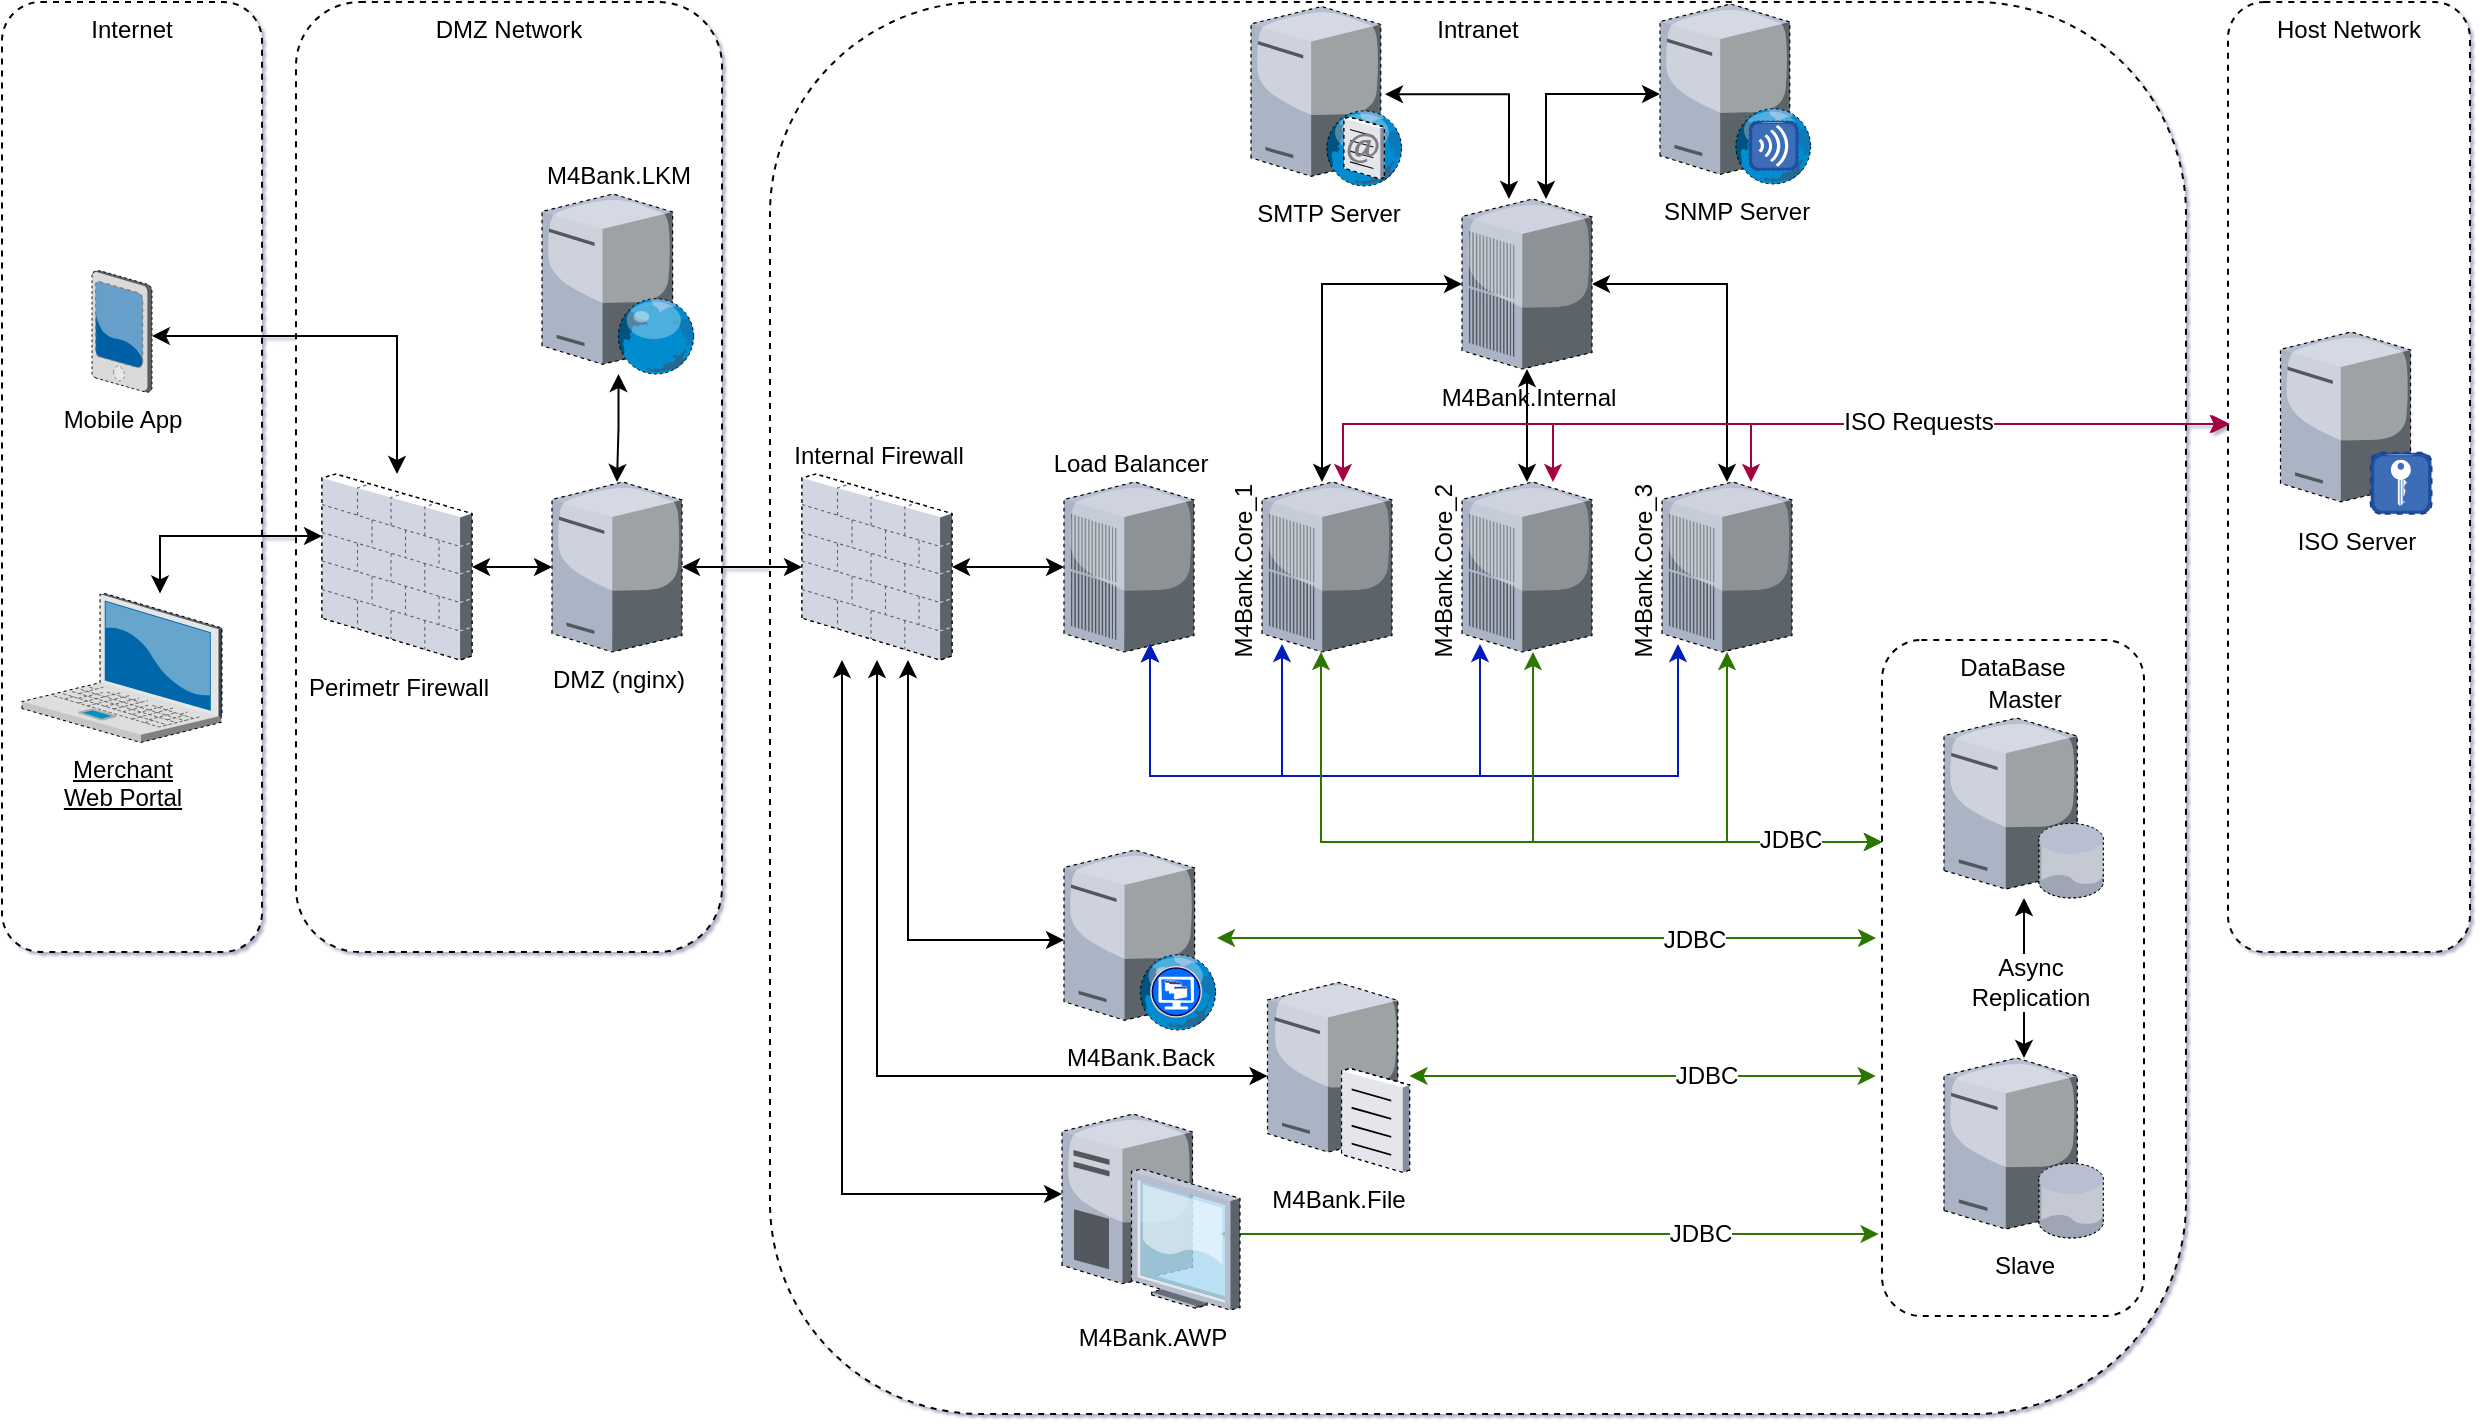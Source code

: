 <mxfile version="11.0.7" type="github"><diagram id="UhKXoyNwsHf2ZuSdMVpG" name="Страница 1"><mxGraphModel dx="1186" dy="903" grid="1" gridSize="11" guides="1" tooltips="1" connect="1" arrows="1" fold="1" page="1" pageScale="1" pageWidth="1169" pageHeight="827" background="none" math="0" shadow="1"><root><mxCell id="0"/><mxCell id="1" parent="0"/><mxCell id="feJHSaFiY65a6qKmCWj5-133" value="Host Network" style="whiteSpace=wrap;html=1;dashed=1;verticalAlign=top;rounded=1;" vertex="1" parent="1"><mxGeometry x="1133" y="20" width="121" height="475" as="geometry"/></mxCell><mxCell id="feJHSaFiY65a6qKmCWj5-171" value="Intranet" style="whiteSpace=wrap;html=1;dashed=1;verticalAlign=top;rounded=1;" vertex="1" parent="1"><mxGeometry x="404" y="20" width="708" height="706" as="geometry"/></mxCell><mxCell id="feJHSaFiY65a6qKmCWj5-39" value="DMZ Network" style="whiteSpace=wrap;html=1;dashed=1;verticalAlign=top;rounded=1;" vertex="1" parent="1"><mxGeometry x="167" y="20" width="213" height="475" as="geometry"/></mxCell><mxCell id="feJHSaFiY65a6qKmCWj5-3" value="Internet" style="whiteSpace=wrap;html=1;dashed=1;verticalAlign=top;rounded=1;" vertex="1" parent="1"><mxGeometry x="20" y="20" width="130" height="475" as="geometry"/></mxCell><mxCell id="feJHSaFiY65a6qKmCWj5-22" value="" style="edgeStyle=orthogonalEdgeStyle;rounded=0;orthogonalLoop=1;jettySize=auto;html=1;startArrow=classic;startFill=1;" edge="1" parent="1" source="feJHSaFiY65a6qKmCWj5-9" target="feJHSaFiY65a6qKmCWj5-18"><mxGeometry relative="1" as="geometry"/></mxCell><mxCell id="feJHSaFiY65a6qKmCWj5-9" value="Perimetr Firewall" style="verticalLabelPosition=bottom;aspect=fixed;html=1;verticalAlign=top;strokeColor=none;align=center;outlineConnect=0;shape=mxgraph.citrix.firewall;dashed=1;" vertex="1" parent="1"><mxGeometry x="180" y="256" width="75" height="93" as="geometry"/></mxCell><mxCell id="feJHSaFiY65a6qKmCWj5-174" value="" style="edgeStyle=elbowEdgeStyle;rounded=0;orthogonalLoop=1;jettySize=auto;elbow=vertical;html=1;startArrow=classic;startFill=1;" edge="1" parent="1" source="feJHSaFiY65a6qKmCWj5-6" target="feJHSaFiY65a6qKmCWj5-9"><mxGeometry relative="1" as="geometry"><Array as="points"><mxPoint x="143" y="187"/></Array></mxGeometry></mxCell><mxCell id="feJHSaFiY65a6qKmCWj5-6" value="Mobile App" style="verticalLabelPosition=bottom;aspect=fixed;html=1;verticalAlign=top;strokeColor=none;align=center;outlineConnect=0;shape=mxgraph.citrix.pda;dashed=1;" vertex="1" parent="1"><mxGeometry x="65" y="154.25" width="30" height="61" as="geometry"/></mxCell><mxCell id="feJHSaFiY65a6qKmCWj5-23" value="" style="edgeStyle=orthogonalEdgeStyle;rounded=0;orthogonalLoop=1;jettySize=auto;html=1;startArrow=classic;startFill=1;" edge="1" parent="1" source="feJHSaFiY65a6qKmCWj5-7" target="feJHSaFiY65a6qKmCWj5-9"><mxGeometry relative="1" as="geometry"><Array as="points"><mxPoint x="99" y="287"/></Array></mxGeometry></mxCell><mxCell id="feJHSaFiY65a6qKmCWj5-7" value="Merchant&lt;br&gt;Web Portal" style="verticalLabelPosition=bottom;aspect=fixed;html=1;verticalAlign=top;strokeColor=none;align=center;outlineConnect=0;shape=mxgraph.citrix.laptop_2;dashed=1;fontStyle=4" vertex="1" parent="1"><mxGeometry x="30" y="315.75" width="100" height="74.5" as="geometry"/></mxCell><mxCell id="feJHSaFiY65a6qKmCWj5-43" value="" style="edgeStyle=orthogonalEdgeStyle;rounded=0;orthogonalLoop=1;jettySize=auto;html=1;startArrow=classic;startFill=1;" edge="1" parent="1" source="feJHSaFiY65a6qKmCWj5-18" target="feJHSaFiY65a6qKmCWj5-41"><mxGeometry relative="1" as="geometry"/></mxCell><mxCell id="feJHSaFiY65a6qKmCWj5-18" value="DMZ (nginx)" style="verticalLabelPosition=bottom;aspect=fixed;html=1;verticalAlign=top;strokeColor=none;align=center;outlineConnect=0;shape=mxgraph.citrix.license_server;dashed=1;" vertex="1" parent="1"><mxGeometry x="295" y="260" width="65" height="85" as="geometry"/></mxCell><mxCell id="feJHSaFiY65a6qKmCWj5-36" value="" style="edgeStyle=orthogonalEdgeStyle;rounded=0;orthogonalLoop=1;jettySize=auto;html=1;startArrow=classic;startFill=1;" edge="1" parent="1" source="feJHSaFiY65a6qKmCWj5-26" target="feJHSaFiY65a6qKmCWj5-18"><mxGeometry relative="1" as="geometry"/></mxCell><mxCell id="feJHSaFiY65a6qKmCWj5-26" value="M4Bank.LKM" style="verticalLabelPosition=top;aspect=fixed;html=1;verticalAlign=bottom;strokeColor=none;align=center;outlineConnect=0;shape=mxgraph.citrix.web_server;dashed=1;horizontal=1;labelPosition=center;" vertex="1" parent="1"><mxGeometry x="290" y="116" width="76.5" height="90" as="geometry"/></mxCell><mxCell id="feJHSaFiY65a6qKmCWj5-51" value="" style="edgeStyle=orthogonalEdgeStyle;rounded=0;orthogonalLoop=1;jettySize=auto;html=1;startArrow=classic;startFill=1;" edge="1" parent="1" source="feJHSaFiY65a6qKmCWj5-41" target="feJHSaFiY65a6qKmCWj5-44"><mxGeometry relative="1" as="geometry"/></mxCell><mxCell id="feJHSaFiY65a6qKmCWj5-165" value="" style="edgeStyle=elbowEdgeStyle;rounded=0;orthogonalLoop=1;jettySize=auto;elbow=vertical;html=1;startArrow=classic;startFill=1;" edge="1" parent="1" source="feJHSaFiY65a6qKmCWj5-41" target="feJHSaFiY65a6qKmCWj5-155"><mxGeometry relative="1" as="geometry"><mxPoint x="457.5" y="429" as="targetPoint"/><Array as="points"><mxPoint x="440" y="616"/><mxPoint x="528" y="625"/></Array></mxGeometry></mxCell><mxCell id="feJHSaFiY65a6qKmCWj5-41" value="Internal Firewall" style="verticalLabelPosition=top;aspect=fixed;html=1;verticalAlign=bottom;strokeColor=none;align=center;outlineConnect=0;shape=mxgraph.citrix.firewall;dashed=1;labelPosition=center;" vertex="1" parent="1"><mxGeometry x="420" y="256" width="75" height="93" as="geometry"/></mxCell><mxCell id="feJHSaFiY65a6qKmCWj5-90" value="" style="edgeStyle=elbowEdgeStyle;rounded=0;orthogonalLoop=1;jettySize=auto;html=1;startArrow=classic;startFill=1;elbow=vertical;fillColor=#0050ef;strokeColor=#001DBC;" edge="1" parent="1"><mxGeometry relative="1" as="geometry"><mxPoint x="594" y="341" as="sourcePoint"/><mxPoint x="858" y="341" as="targetPoint"/><Array as="points"><mxPoint x="726" y="407"/></Array></mxGeometry></mxCell><mxCell id="feJHSaFiY65a6qKmCWj5-44" value="Load Balancer" style="verticalLabelPosition=top;aspect=fixed;html=1;verticalAlign=bottom;strokeColor=none;align=center;outlineConnect=0;shape=mxgraph.citrix.pbx_server;dashed=1;labelPosition=center;" vertex="1" parent="1"><mxGeometry x="551" y="260" width="65" height="85" as="geometry"/></mxCell><mxCell id="feJHSaFiY65a6qKmCWj5-96" value="" style="edgeStyle=orthogonalEdgeStyle;rounded=0;orthogonalLoop=1;jettySize=auto;html=1;startArrow=classic;startFill=1;" edge="1" parent="1" source="feJHSaFiY65a6qKmCWj5-56" target="feJHSaFiY65a6qKmCWj5-68"><mxGeometry relative="1" as="geometry"/></mxCell><mxCell id="feJHSaFiY65a6qKmCWj5-56" value="M4Bank.Core_2" style="verticalLabelPosition=middle;aspect=fixed;html=1;verticalAlign=bottom;strokeColor=none;align=right;outlineConnect=0;shape=mxgraph.citrix.pbx_server;dashed=1;labelPosition=left;horizontal=0;" vertex="1" parent="1"><mxGeometry x="750" y="260" width="65" height="85" as="geometry"/></mxCell><mxCell id="feJHSaFiY65a6qKmCWj5-102" value="" style="edgeStyle=orthogonalEdgeStyle;rounded=0;orthogonalLoop=1;jettySize=auto;html=1;startArrow=classic;startFill=1;" edge="1" parent="1"><mxGeometry relative="1" as="geometry"><mxPoint x="773.483" y="118.5" as="sourcePoint"/><mxPoint x="711.5" y="66.069" as="targetPoint"/><Array as="points"><mxPoint x="774" y="66"/></Array></mxGeometry></mxCell><mxCell id="feJHSaFiY65a6qKmCWj5-152" value="" style="edgeStyle=elbowEdgeStyle;rounded=0;orthogonalLoop=1;jettySize=auto;elbow=vertical;html=1;startArrow=classic;startFill=1;" edge="1" parent="1" source="feJHSaFiY65a6qKmCWj5-68" target="feJHSaFiY65a6qKmCWj5-150"><mxGeometry relative="1" as="geometry"><mxPoint x="792" y="39" as="targetPoint"/><Array as="points"><mxPoint x="792" y="66"/><mxPoint x="792" y="88"/><mxPoint x="825" y="66"/></Array></mxGeometry></mxCell><mxCell id="feJHSaFiY65a6qKmCWj5-68" value="M4Bank.Internal" style="verticalLabelPosition=bottom;aspect=fixed;html=1;verticalAlign=top;strokeColor=none;align=center;outlineConnect=0;shape=mxgraph.citrix.pbx_server;dashed=1;" vertex="1" parent="1"><mxGeometry x="750" y="118.5" width="65" height="85" as="geometry"/></mxCell><mxCell id="feJHSaFiY65a6qKmCWj5-98" value="" style="edgeStyle=orthogonalEdgeStyle;rounded=0;orthogonalLoop=1;jettySize=auto;html=1;startArrow=classic;startFill=1;" edge="1" parent="1" source="feJHSaFiY65a6qKmCWj5-58" target="feJHSaFiY65a6qKmCWj5-68"><mxGeometry relative="1" as="geometry"><mxPoint x="882.5" y="180" as="targetPoint"/><Array as="points"><mxPoint x="883" y="161"/></Array></mxGeometry></mxCell><mxCell id="feJHSaFiY65a6qKmCWj5-140" value="" style="edgeStyle=elbowEdgeStyle;rounded=0;orthogonalLoop=1;jettySize=auto;elbow=vertical;html=1;startArrow=classic;startFill=1;fillColor=#d80073;strokeColor=#A50040;" edge="1" parent="1"><mxGeometry relative="1" as="geometry"><mxPoint x="894.5" y="260" as="sourcePoint"/><mxPoint x="1134" y="231" as="targetPoint"/><Array as="points"><mxPoint x="1024" y="231"/></Array></mxGeometry></mxCell><mxCell id="feJHSaFiY65a6qKmCWj5-145" value="" style="edgeStyle=elbowEdgeStyle;rounded=0;orthogonalLoop=1;jettySize=auto;elbow=vertical;html=1;startArrow=classic;startFill=1;fillColor=#60a917;strokeColor=#2D7600;" edge="1" parent="1" source="feJHSaFiY65a6qKmCWj5-58" target="feJHSaFiY65a6qKmCWj5-113"><mxGeometry relative="1" as="geometry"><mxPoint x="882.5" y="425" as="targetPoint"/><Array as="points"><mxPoint x="938" y="440"/></Array></mxGeometry></mxCell><mxCell id="feJHSaFiY65a6qKmCWj5-58" value="M4Bank.Core_3" style="verticalLabelPosition=middle;aspect=fixed;html=1;verticalAlign=bottom;strokeColor=none;align=right;outlineConnect=0;shape=mxgraph.citrix.pbx_server;dashed=1;horizontal=0;labelPosition=left;" vertex="1" parent="1"><mxGeometry x="850" y="260" width="65" height="85" as="geometry"/></mxCell><mxCell id="feJHSaFiY65a6qKmCWj5-95" value="" style="edgeStyle=orthogonalEdgeStyle;rounded=0;orthogonalLoop=1;jettySize=auto;html=1;startArrow=classic;startFill=1;" edge="1" parent="1" source="feJHSaFiY65a6qKmCWj5-57" target="feJHSaFiY65a6qKmCWj5-68"><mxGeometry relative="1" as="geometry"><mxPoint x="682.5" y="180" as="targetPoint"/><Array as="points"><mxPoint x="680" y="161"/></Array></mxGeometry></mxCell><mxCell id="feJHSaFiY65a6qKmCWj5-57" value="M4Bank.Core_1" style="verticalLabelPosition=middle;aspect=fixed;html=1;verticalAlign=bottom;strokeColor=none;align=right;outlineConnect=0;shape=mxgraph.citrix.pbx_server;dashed=1;labelPosition=left;horizontal=0;" vertex="1" parent="1"><mxGeometry x="650" y="260" width="65" height="85" as="geometry"/></mxCell><mxCell id="feJHSaFiY65a6qKmCWj5-100" value="SMTP Server" style="verticalLabelPosition=bottom;aspect=fixed;html=1;verticalAlign=top;strokeColor=none;align=center;outlineConnect=0;shape=mxgraph.citrix.smtp_server;dashed=1;" vertex="1" parent="1"><mxGeometry x="644.5" y="20.0" width="76" height="92" as="geometry"/></mxCell><mxCell id="feJHSaFiY65a6qKmCWj5-119" value="" style="group" vertex="1" connectable="0" parent="1"><mxGeometry x="960" y="339.0" width="131" height="338" as="geometry"/></mxCell><mxCell id="feJHSaFiY65a6qKmCWj5-113" value="DataBase" style="whiteSpace=wrap;html=1;dashed=1;verticalAlign=top;rounded=1;aspect=fixed;" vertex="1" parent="feJHSaFiY65a6qKmCWj5-119"><mxGeometry width="131" height="338" as="geometry"/></mxCell><mxCell id="feJHSaFiY65a6qKmCWj5-110" value="" style="group;rounded=0;" vertex="1" connectable="0" parent="feJHSaFiY65a6qKmCWj5-119"><mxGeometry x="31" y="39" width="80" height="260" as="geometry"/></mxCell><mxCell id="feJHSaFiY65a6qKmCWj5-107" value="Master&lt;br&gt;" style="verticalLabelPosition=top;aspect=fixed;html=1;verticalAlign=bottom;strokeColor=none;align=center;outlineConnect=0;shape=mxgraph.citrix.database_server;dashed=1;labelPosition=center;" vertex="1" parent="feJHSaFiY65a6qKmCWj5-110"><mxGeometry width="80" height="90" as="geometry"/></mxCell><mxCell id="feJHSaFiY65a6qKmCWj5-108" value="Slave&lt;br&gt;" style="verticalLabelPosition=bottom;aspect=fixed;html=1;verticalAlign=top;strokeColor=none;align=center;outlineConnect=0;shape=mxgraph.citrix.database_server;dashed=1;" vertex="1" parent="feJHSaFiY65a6qKmCWj5-110"><mxGeometry y="170.0" width="80" height="90" as="geometry"/></mxCell><mxCell id="feJHSaFiY65a6qKmCWj5-109" value="" style="edgeStyle=orthogonalEdgeStyle;rounded=0;orthogonalLoop=1;jettySize=auto;html=1;startArrow=classic;startFill=1;" edge="1" parent="feJHSaFiY65a6qKmCWj5-110" source="feJHSaFiY65a6qKmCWj5-107" target="feJHSaFiY65a6qKmCWj5-108"><mxGeometry relative="1" as="geometry"/></mxCell><mxCell id="feJHSaFiY65a6qKmCWj5-183" value="Async&lt;br&gt;Replication" style="text;html=1;resizable=0;points=[];align=center;verticalAlign=middle;labelBackgroundColor=#ffffff;" vertex="1" connectable="0" parent="feJHSaFiY65a6qKmCWj5-109"><mxGeometry x="0.017" y="3" relative="1" as="geometry"><mxPoint y="1" as="offset"/></mxGeometry></mxCell><mxCell id="feJHSaFiY65a6qKmCWj5-128" value="" style="edgeStyle=elbowEdgeStyle;rounded=0;orthogonalLoop=1;jettySize=auto;html=1;startArrow=classic;startFill=1;elbow=vertical;fillColor=#0050ef;strokeColor=#001DBC;" edge="1" parent="1"><mxGeometry relative="1" as="geometry"><mxPoint x="594" y="341" as="sourcePoint"/><mxPoint x="759" y="341" as="targetPoint"/><Array as="points"><mxPoint x="671" y="407"/></Array></mxGeometry></mxCell><mxCell id="feJHSaFiY65a6qKmCWj5-129" value="" style="edgeStyle=elbowEdgeStyle;rounded=0;orthogonalLoop=1;jettySize=auto;html=1;startArrow=classic;startFill=1;elbow=vertical;fillColor=#0050ef;strokeColor=#001DBC;" edge="1" parent="1"><mxGeometry relative="1" as="geometry"><mxPoint x="594" y="341.0" as="sourcePoint"/><mxPoint x="660" y="341" as="targetPoint"/><Array as="points"><mxPoint x="671" y="407"/></Array></mxGeometry></mxCell><mxCell id="feJHSaFiY65a6qKmCWj5-146" value="" style="edgeStyle=elbowEdgeStyle;rounded=0;orthogonalLoop=1;jettySize=auto;elbow=vertical;html=1;startArrow=classic;startFill=1;fillColor=#60a917;strokeColor=#2D7600;" edge="1" parent="1"><mxGeometry relative="1" as="geometry"><mxPoint x="785.5" y="345" as="sourcePoint"/><mxPoint x="960" y="440" as="targetPoint"/><Array as="points"><mxPoint x="695" y="440"/></Array></mxGeometry></mxCell><mxCell id="feJHSaFiY65a6qKmCWj5-147" value="" style="edgeStyle=elbowEdgeStyle;rounded=0;orthogonalLoop=1;jettySize=auto;elbow=vertical;html=1;startArrow=classic;startFill=1;fillColor=#60a917;strokeColor=#2D7600;" edge="1" parent="1"><mxGeometry relative="1" as="geometry"><mxPoint x="679.5" y="345" as="sourcePoint"/><mxPoint x="960" y="440" as="targetPoint"/><Array as="points"><mxPoint x="735" y="440"/></Array></mxGeometry></mxCell><mxCell id="feJHSaFiY65a6qKmCWj5-176" value="JDBC" style="text;html=1;resizable=0;points=[];align=center;verticalAlign=middle;labelBackgroundColor=#ffffff;" vertex="1" connectable="0" parent="feJHSaFiY65a6qKmCWj5-147"><mxGeometry x="0.755" y="4" relative="1" as="geometry"><mxPoint y="3" as="offset"/></mxGeometry></mxCell><mxCell id="feJHSaFiY65a6qKmCWj5-148" value="" style="edgeStyle=elbowEdgeStyle;rounded=0;orthogonalLoop=1;jettySize=auto;elbow=vertical;html=1;startArrow=classic;startFill=1;fillColor=#d80073;strokeColor=#A50040;" edge="1" parent="1"><mxGeometry relative="1" as="geometry"><mxPoint x="690.5" y="260" as="sourcePoint"/><mxPoint x="1133" y="231" as="targetPoint"/><Array as="points"><mxPoint x="820" y="231"/></Array></mxGeometry></mxCell><mxCell id="feJHSaFiY65a6qKmCWj5-149" value="" style="edgeStyle=elbowEdgeStyle;rounded=0;orthogonalLoop=1;jettySize=auto;elbow=vertical;html=1;startArrow=classic;startFill=1;fillColor=#d80073;strokeColor=#A50040;" edge="1" parent="1"><mxGeometry relative="1" as="geometry"><mxPoint x="795.5" y="260" as="sourcePoint"/><mxPoint x="1133" y="231" as="targetPoint"/><Array as="points"><mxPoint x="925" y="231"/></Array></mxGeometry></mxCell><mxCell id="feJHSaFiY65a6qKmCWj5-175" value="ISO Requests" style="text;html=1;resizable=0;points=[];align=center;verticalAlign=middle;labelBackgroundColor=#ffffff;" vertex="1" connectable="0" parent="feJHSaFiY65a6qKmCWj5-149"><mxGeometry x="0.148" y="3" relative="1" as="geometry"><mxPoint x="1" y="2" as="offset"/></mxGeometry></mxCell><mxCell id="feJHSaFiY65a6qKmCWj5-150" value="SNMP Server" style="verticalLabelPosition=bottom;aspect=fixed;html=1;verticalAlign=top;strokeColor=none;align=center;outlineConnect=0;shape=mxgraph.citrix.xenapp_services;rounded=1;dashed=1;" vertex="1" parent="1"><mxGeometry x="849" y="21" width="76" height="90" as="geometry"/></mxCell><mxCell id="feJHSaFiY65a6qKmCWj5-161" value="" style="edgeStyle=elbowEdgeStyle;rounded=0;orthogonalLoop=1;jettySize=auto;elbow=vertical;html=1;startArrow=classic;startFill=1;entryX=-0.023;entryY=0.811;entryDx=0;entryDy=0;entryPerimeter=0;fillColor=#60a917;strokeColor=#2D7600;" edge="1" parent="1" source="feJHSaFiY65a6qKmCWj5-153"><mxGeometry relative="1" as="geometry"><mxPoint x="956.857" y="557.143" as="targetPoint"/></mxGeometry></mxCell><mxCell id="feJHSaFiY65a6qKmCWj5-181" value="JDBC" style="text;html=1;resizable=0;points=[];align=center;verticalAlign=middle;labelBackgroundColor=#ffffff;" vertex="1" connectable="0" parent="feJHSaFiY65a6qKmCWj5-161"><mxGeometry x="0.271" relative="1" as="geometry"><mxPoint as="offset"/></mxGeometry></mxCell><mxCell id="feJHSaFiY65a6qKmCWj5-167" value="" style="edgeStyle=elbowEdgeStyle;rounded=0;orthogonalLoop=1;jettySize=auto;elbow=vertical;html=1;startArrow=classic;startFill=1;" edge="1" parent="1"><mxGeometry relative="1" as="geometry"><mxPoint x="652.75" y="557" as="sourcePoint"/><mxPoint x="457.5" y="349.0" as="targetPoint"/><Array as="points"><mxPoint x="561" y="557"/><mxPoint x="561" y="561"/></Array></mxGeometry></mxCell><mxCell id="feJHSaFiY65a6qKmCWj5-153" value="M4Bank.File" style="verticalLabelPosition=bottom;aspect=fixed;html=1;verticalAlign=top;strokeColor=none;align=center;outlineConnect=0;shape=mxgraph.citrix.file_server;rounded=1;dashed=1;" vertex="1" parent="1"><mxGeometry x="652.75" y="508" width="71" height="97" as="geometry"/></mxCell><mxCell id="feJHSaFiY65a6qKmCWj5-159" value="" style="edgeStyle=elbowEdgeStyle;rounded=0;orthogonalLoop=1;jettySize=auto;elbow=vertical;html=1;startArrow=classic;startFill=1;entryX=-0.013;entryY=0.891;entryDx=0;entryDy=0;fillColor=#60a917;strokeColor=#2D7600;entryPerimeter=0;" edge="1" parent="1"><mxGeometry relative="1" as="geometry"><mxPoint x="629.0" y="636" as="sourcePoint"/><mxPoint x="958.286" y="636.286" as="targetPoint"/><Array as="points"><mxPoint x="759" y="636"/><mxPoint x="770" y="664"/></Array></mxGeometry></mxCell><mxCell id="feJHSaFiY65a6qKmCWj5-179" value="JDBC" style="text;html=1;resizable=0;points=[];align=center;verticalAlign=middle;labelBackgroundColor=#ffffff;" vertex="1" connectable="0" parent="feJHSaFiY65a6qKmCWj5-159"><mxGeometry x="1" y="-89" relative="1" as="geometry"><mxPoint x="-0.5" y="-0.5" as="offset"/></mxGeometry></mxCell><mxCell id="feJHSaFiY65a6qKmCWj5-155" value="M4Bank.AWP" style="verticalLabelPosition=bottom;aspect=fixed;html=1;verticalAlign=top;strokeColor=none;align=center;outlineConnect=0;shape=mxgraph.citrix.desktop;rounded=1;dashed=1;" vertex="1" parent="1"><mxGeometry x="550" y="576" width="89" height="98" as="geometry"/></mxCell><mxCell id="feJHSaFiY65a6qKmCWj5-163" value="" style="edgeStyle=elbowEdgeStyle;rounded=0;orthogonalLoop=1;jettySize=auto;elbow=vertical;html=1;startArrow=classic;startFill=1;fillColor=#60a917;strokeColor=#2D7600;" edge="1" parent="1" source="feJHSaFiY65a6qKmCWj5-156"><mxGeometry relative="1" as="geometry"><mxPoint x="957" y="488" as="targetPoint"/></mxGeometry></mxCell><mxCell id="feJHSaFiY65a6qKmCWj5-182" value="JDBC" style="text;html=1;resizable=0;points=[];align=center;verticalAlign=middle;labelBackgroundColor=#ffffff;" vertex="1" connectable="0" parent="feJHSaFiY65a6qKmCWj5-163"><mxGeometry x="0.449" y="-3" relative="1" as="geometry"><mxPoint y="-2" as="offset"/></mxGeometry></mxCell><mxCell id="feJHSaFiY65a6qKmCWj5-169" value="" style="edgeStyle=elbowEdgeStyle;rounded=0;orthogonalLoop=1;jettySize=auto;elbow=vertical;html=1;startArrow=classic;startFill=1;" edge="1" parent="1" source="feJHSaFiY65a6qKmCWj5-156" target="feJHSaFiY65a6qKmCWj5-41"><mxGeometry relative="1" as="geometry"><mxPoint x="460.0" y="488.429" as="targetPoint"/><Array as="points"><mxPoint x="473" y="489"/><mxPoint x="517" y="489"/><mxPoint x="517" y="489"/></Array></mxGeometry></mxCell><mxCell id="feJHSaFiY65a6qKmCWj5-156" value="M4Bank.Back" style="verticalLabelPosition=bottom;aspect=fixed;html=1;verticalAlign=top;strokeColor=none;align=center;outlineConnect=0;shape=mxgraph.citrix.desktop_web;rounded=1;dashed=1;" vertex="1" parent="1"><mxGeometry x="551.0" y="444.0" width="76.5" height="90" as="geometry"/></mxCell><mxCell id="feJHSaFiY65a6qKmCWj5-138" value="ISO Server" style="verticalLabelPosition=bottom;aspect=fixed;html=1;verticalAlign=top;strokeColor=none;align=center;outlineConnect=0;shape=mxgraph.citrix.radius_server;rounded=1;dashed=1;" vertex="1" parent="1"><mxGeometry x="1159.25" y="184.962" width="75.5" height="91" as="geometry"/></mxCell></root></mxGraphModel></diagram></mxfile>